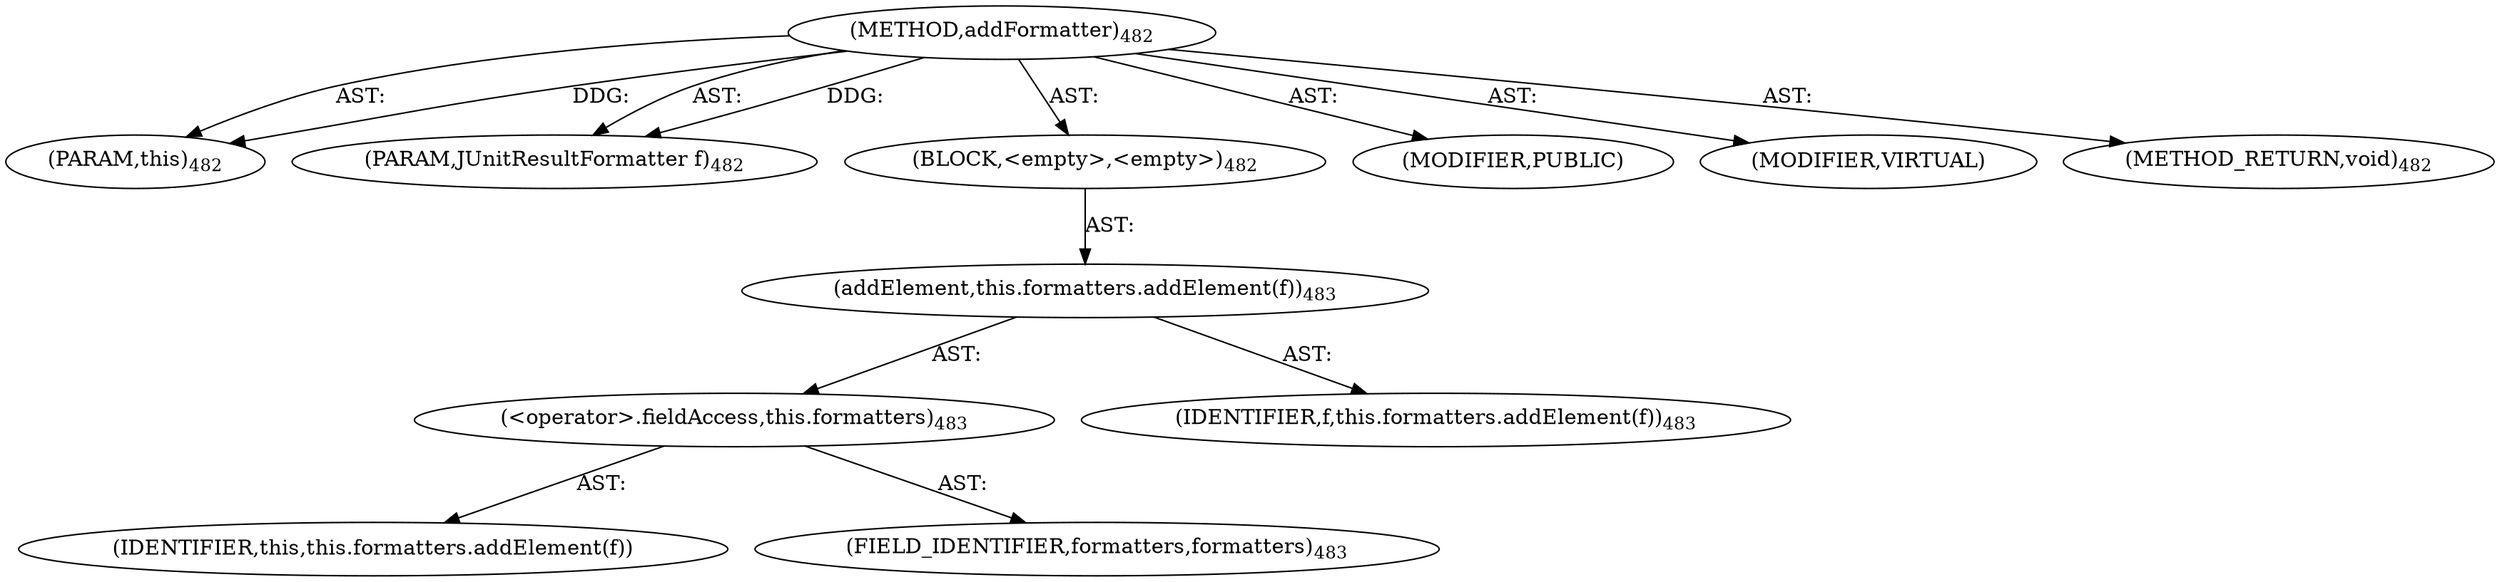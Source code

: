 digraph "addFormatter" {  
"111669149716" [label = <(METHOD,addFormatter)<SUB>482</SUB>> ]
"115964117050" [label = <(PARAM,this)<SUB>482</SUB>> ]
"115964117051" [label = <(PARAM,JUnitResultFormatter f)<SUB>482</SUB>> ]
"25769803836" [label = <(BLOCK,&lt;empty&gt;,&lt;empty&gt;)<SUB>482</SUB>> ]
"30064771335" [label = <(addElement,this.formatters.addElement(f))<SUB>483</SUB>> ]
"30064771336" [label = <(&lt;operator&gt;.fieldAccess,this.formatters)<SUB>483</SUB>> ]
"68719476943" [label = <(IDENTIFIER,this,this.formatters.addElement(f))> ]
"55834574936" [label = <(FIELD_IDENTIFIER,formatters,formatters)<SUB>483</SUB>> ]
"68719476944" [label = <(IDENTIFIER,f,this.formatters.addElement(f))<SUB>483</SUB>> ]
"133143986239" [label = <(MODIFIER,PUBLIC)> ]
"133143986240" [label = <(MODIFIER,VIRTUAL)> ]
"128849018900" [label = <(METHOD_RETURN,void)<SUB>482</SUB>> ]
  "111669149716" -> "115964117050"  [ label = "AST: "] 
  "111669149716" -> "115964117051"  [ label = "AST: "] 
  "111669149716" -> "25769803836"  [ label = "AST: "] 
  "111669149716" -> "133143986239"  [ label = "AST: "] 
  "111669149716" -> "133143986240"  [ label = "AST: "] 
  "111669149716" -> "128849018900"  [ label = "AST: "] 
  "25769803836" -> "30064771335"  [ label = "AST: "] 
  "30064771335" -> "30064771336"  [ label = "AST: "] 
  "30064771335" -> "68719476944"  [ label = "AST: "] 
  "30064771336" -> "68719476943"  [ label = "AST: "] 
  "30064771336" -> "55834574936"  [ label = "AST: "] 
  "111669149716" -> "115964117050"  [ label = "DDG: "] 
  "111669149716" -> "115964117051"  [ label = "DDG: "] 
}
